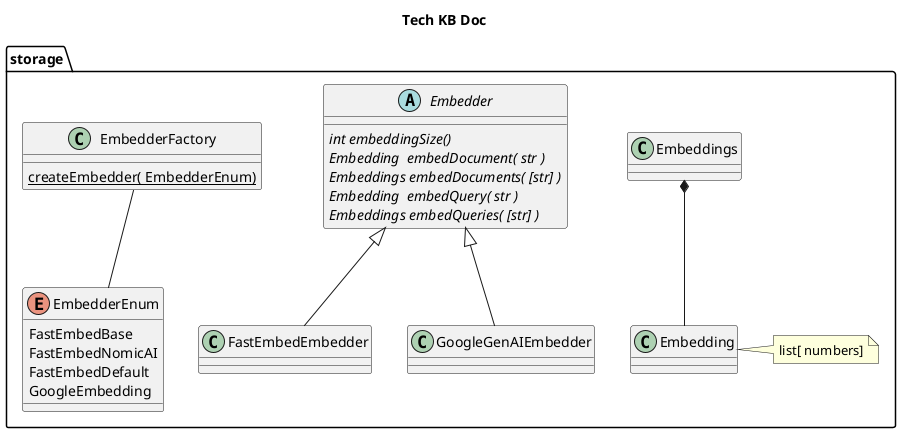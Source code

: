 @startuml
!define RECTANGLE class

' Generate using:

' java -jar /home/minguzzi/download/plantUML/plantuml-1.2025.2.jar -o${REPO_ROOT}/docs/tech_kb_project/uml_schemas ${REPO_ROOT}/docs/tech_kb_project/storage.puml

title Tech KB Doc


package storage
{
enum EmbedderEnum {
  FastEmbedBase
  FastEmbedNomicAI
  FastEmbedDefault
  GoogleEmbedding
}

class Embedding
note right of Embedding
  list[ numbers]
end note

class Embeddings
Embeddings *-- Embedding

abstract class Embedder
{
  {abstract} int embeddingSize()
  {abstract} Embedding  embedDocument( str )
  {abstract} Embeddings embedDocuments( [str] )
  {abstract} Embedding  embedQuery( str )
  {abstract} Embeddings embedQueries( [str] )
}

Embedder <|-- FastEmbedEmbedder
Embedder <|-- GoogleGenAIEmbedder

class EmbedderFactory
{
  {static} createEmbedder( EmbedderEnum)
}

EmbedderFactory -- EmbedderEnum

}
' package storage

@enduml
